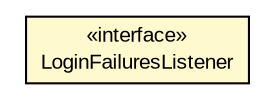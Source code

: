 #!/usr/local/bin/dot
#
# Class diagram 
# Generated by UMLGraph version 5.1 (http://www.umlgraph.org/)
#

digraph G {
	edge [fontname="arial",fontsize=10,labelfontname="arial",labelfontsize=10];
	node [fontname="arial",fontsize=10,shape=plaintext];
	nodesep=0.25;
	ranksep=0.5;
	// io.nextweb.operations.exceptions.LoginFailuresListener
	c2120 [label=<<table title="io.nextweb.operations.exceptions.LoginFailuresListener" border="0" cellborder="1" cellspacing="0" cellpadding="2" port="p" bgcolor="lemonChiffon" href="./LoginFailuresListener.html">
		<tr><td><table border="0" cellspacing="0" cellpadding="1">
<tr><td align="center" balign="center"> &#171;interface&#187; </td></tr>
<tr><td align="center" balign="center"> LoginFailuresListener </td></tr>
		</table></td></tr>
		</table>>, fontname="arial", fontcolor="black", fontsize=10.0];
}

